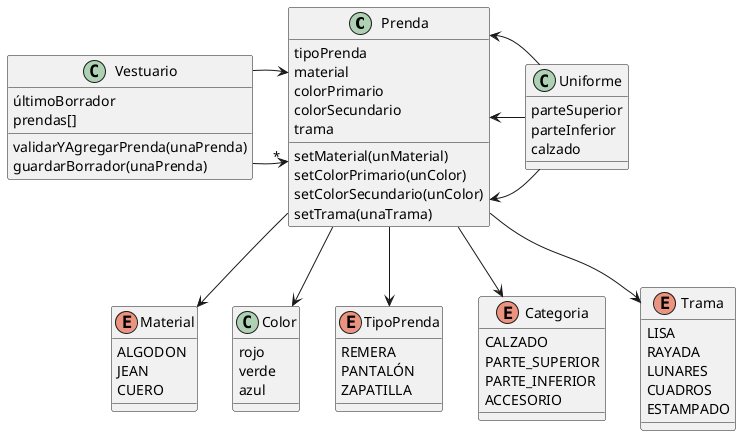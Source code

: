 @startuml QMP Segunda Iteración

class Prenda{
  tipoPrenda
  material
  colorPrimario
  colorSecundario
  trama

  setMaterial(unMaterial)
  setColorPrimario(unColor)
  setColorSecundario(unColor)
  setTrama(unaTrama)
}

Prenda -d-> Material
enum Material{
  ALGODON
  JEAN
  CUERO
}

Prenda -d-> Color
class Color{
  rojo
  verde
  azul
}

Prenda -d-> TipoPrenda
enum TipoPrenda{
  REMERA
  PANTALÓN
  ZAPATILLA
}


Prenda -d-> Categoria
enum Categoria{
  CALZADO
  PARTE_SUPERIOR
  PARTE_INFERIOR
  ACCESORIO
}

Prenda -d-> Trama
enum Trama{
  LISA
  RAYADA
  LUNARES
  CUADROS
  ESTAMPADO
}


Vestuario -> "*" Prenda
Vestuario -> Prenda
class Vestuario{

  últimoBorrador
  prendas[]

  validarYAgregarPrenda(unaPrenda)
  guardarBorrador(unaPrenda)

}


Uniforme -l-> Prenda
Uniforme -l-> Prenda
Uniforme -l-> Prenda
class Uniforme{
  parteSuperior
  parteInferior
  calzado
}




@enduml
